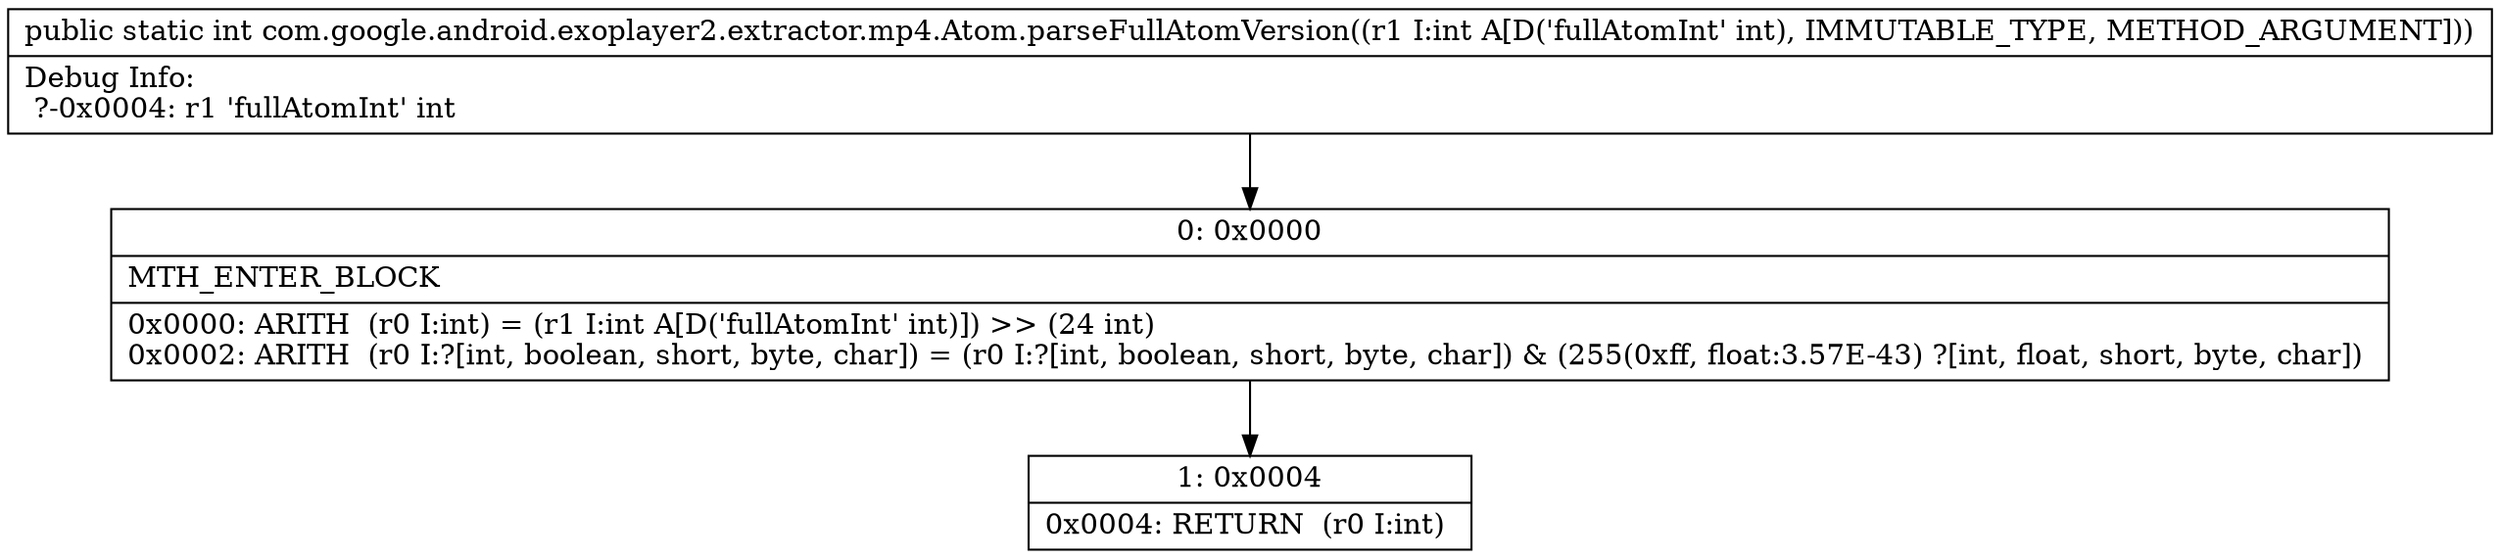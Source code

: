 digraph "CFG forcom.google.android.exoplayer2.extractor.mp4.Atom.parseFullAtomVersion(I)I" {
Node_0 [shape=record,label="{0\:\ 0x0000|MTH_ENTER_BLOCK\l|0x0000: ARITH  (r0 I:int) = (r1 I:int A[D('fullAtomInt' int)]) \>\> (24 int) \l0x0002: ARITH  (r0 I:?[int, boolean, short, byte, char]) = (r0 I:?[int, boolean, short, byte, char]) & (255(0xff, float:3.57E\-43) ?[int, float, short, byte, char]) \l}"];
Node_1 [shape=record,label="{1\:\ 0x0004|0x0004: RETURN  (r0 I:int) \l}"];
MethodNode[shape=record,label="{public static int com.google.android.exoplayer2.extractor.mp4.Atom.parseFullAtomVersion((r1 I:int A[D('fullAtomInt' int), IMMUTABLE_TYPE, METHOD_ARGUMENT]))  | Debug Info:\l  ?\-0x0004: r1 'fullAtomInt' int\l}"];
MethodNode -> Node_0;
Node_0 -> Node_1;
}


